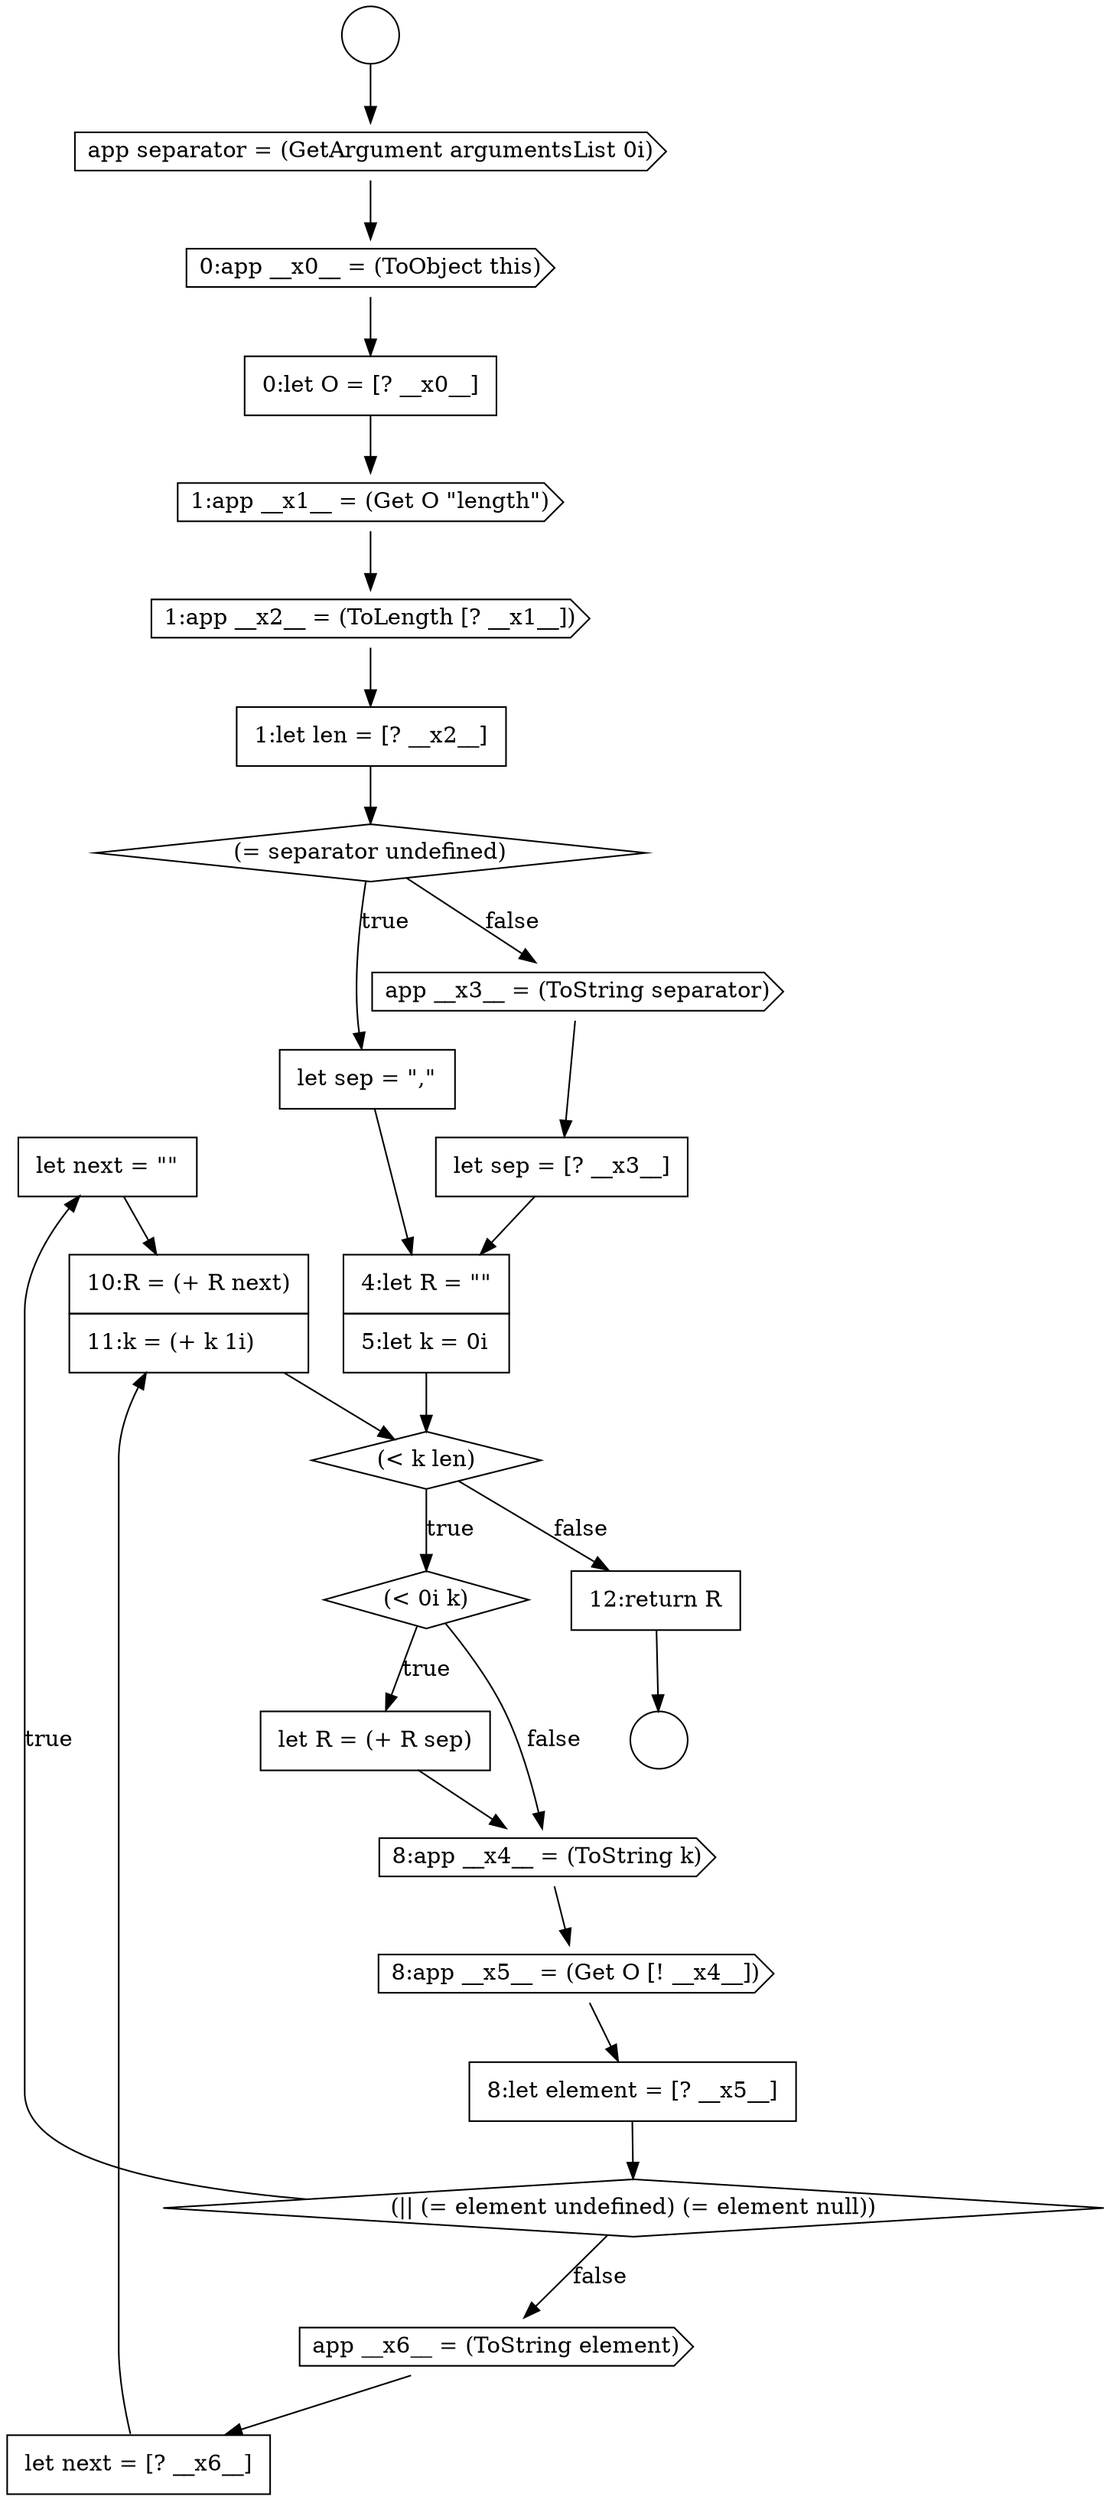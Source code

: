 digraph {
  node15170 [shape=none, margin=0, label=<<font color="black">
    <table border="0" cellborder="1" cellspacing="0" cellpadding="10">
      <tr><td align="left">let next = &quot;&quot;</td></tr>
    </table>
  </font>> color="black" fillcolor="white" style=filled]
  node15153 [shape=cds, label=<<font color="black">0:app __x0__ = (ToObject this)</font>> color="black" fillcolor="white" style=filled]
  node15158 [shape=diamond, label=<<font color="black">(= separator undefined)</font>> color="black" fillcolor="white" style=filled]
  node15171 [shape=cds, label=<<font color="black">app __x6__ = (ToString element)</font>> color="black" fillcolor="white" style=filled]
  node15150 [shape=circle label=" " color="black" fillcolor="white" style=filled]
  node15165 [shape=none, margin=0, label=<<font color="black">
    <table border="0" cellborder="1" cellspacing="0" cellpadding="10">
      <tr><td align="left">let R = (+ R sep)</td></tr>
    </table>
  </font>> color="black" fillcolor="white" style=filled]
  node15169 [shape=diamond, label=<<font color="black">(|| (= element undefined) (= element null))</font>> color="black" fillcolor="white" style=filled]
  node15174 [shape=none, margin=0, label=<<font color="black">
    <table border="0" cellborder="1" cellspacing="0" cellpadding="10">
      <tr><td align="left">12:return R</td></tr>
    </table>
  </font>> color="black" fillcolor="white" style=filled]
  node15151 [shape=circle label=" " color="black" fillcolor="white" style=filled]
  node15160 [shape=cds, label=<<font color="black">app __x3__ = (ToString separator)</font>> color="black" fillcolor="white" style=filled]
  node15155 [shape=cds, label=<<font color="black">1:app __x1__ = (Get O &quot;length&quot;)</font>> color="black" fillcolor="white" style=filled]
  node15173 [shape=none, margin=0, label=<<font color="black">
    <table border="0" cellborder="1" cellspacing="0" cellpadding="10">
      <tr><td align="left">10:R = (+ R next)</td></tr>
      <tr><td align="left">11:k = (+ k 1i)</td></tr>
    </table>
  </font>> color="black" fillcolor="white" style=filled]
  node15152 [shape=cds, label=<<font color="black">app separator = (GetArgument argumentsList 0i)</font>> color="black" fillcolor="white" style=filled]
  node15163 [shape=diamond, label=<<font color="black">(&lt; k len)</font>> color="black" fillcolor="white" style=filled]
  node15172 [shape=none, margin=0, label=<<font color="black">
    <table border="0" cellborder="1" cellspacing="0" cellpadding="10">
      <tr><td align="left">let next = [? __x6__]</td></tr>
    </table>
  </font>> color="black" fillcolor="white" style=filled]
  node15161 [shape=none, margin=0, label=<<font color="black">
    <table border="0" cellborder="1" cellspacing="0" cellpadding="10">
      <tr><td align="left">let sep = [? __x3__]</td></tr>
    </table>
  </font>> color="black" fillcolor="white" style=filled]
  node15167 [shape=cds, label=<<font color="black">8:app __x5__ = (Get O [! __x4__])</font>> color="black" fillcolor="white" style=filled]
  node15156 [shape=cds, label=<<font color="black">1:app __x2__ = (ToLength [? __x1__])</font>> color="black" fillcolor="white" style=filled]
  node15157 [shape=none, margin=0, label=<<font color="black">
    <table border="0" cellborder="1" cellspacing="0" cellpadding="10">
      <tr><td align="left">1:let len = [? __x2__]</td></tr>
    </table>
  </font>> color="black" fillcolor="white" style=filled]
  node15168 [shape=none, margin=0, label=<<font color="black">
    <table border="0" cellborder="1" cellspacing="0" cellpadding="10">
      <tr><td align="left">8:let element = [? __x5__]</td></tr>
    </table>
  </font>> color="black" fillcolor="white" style=filled]
  node15162 [shape=none, margin=0, label=<<font color="black">
    <table border="0" cellborder="1" cellspacing="0" cellpadding="10">
      <tr><td align="left">4:let R = &quot;&quot;</td></tr>
      <tr><td align="left">5:let k = 0i</td></tr>
    </table>
  </font>> color="black" fillcolor="white" style=filled]
  node15154 [shape=none, margin=0, label=<<font color="black">
    <table border="0" cellborder="1" cellspacing="0" cellpadding="10">
      <tr><td align="left">0:let O = [? __x0__]</td></tr>
    </table>
  </font>> color="black" fillcolor="white" style=filled]
  node15159 [shape=none, margin=0, label=<<font color="black">
    <table border="0" cellborder="1" cellspacing="0" cellpadding="10">
      <tr><td align="left">let sep = &quot;,&quot;</td></tr>
    </table>
  </font>> color="black" fillcolor="white" style=filled]
  node15164 [shape=diamond, label=<<font color="black">(&lt; 0i k)</font>> color="black" fillcolor="white" style=filled]
  node15166 [shape=cds, label=<<font color="black">8:app __x4__ = (ToString k)</font>> color="black" fillcolor="white" style=filled]
  node15157 -> node15158 [ color="black"]
  node15172 -> node15173 [ color="black"]
  node15162 -> node15163 [ color="black"]
  node15153 -> node15154 [ color="black"]
  node15170 -> node15173 [ color="black"]
  node15154 -> node15155 [ color="black"]
  node15166 -> node15167 [ color="black"]
  node15158 -> node15159 [label=<<font color="black">true</font>> color="black"]
  node15158 -> node15160 [label=<<font color="black">false</font>> color="black"]
  node15163 -> node15164 [label=<<font color="black">true</font>> color="black"]
  node15163 -> node15174 [label=<<font color="black">false</font>> color="black"]
  node15160 -> node15161 [ color="black"]
  node15168 -> node15169 [ color="black"]
  node15173 -> node15163 [ color="black"]
  node15164 -> node15165 [label=<<font color="black">true</font>> color="black"]
  node15164 -> node15166 [label=<<font color="black">false</font>> color="black"]
  node15171 -> node15172 [ color="black"]
  node15169 -> node15170 [label=<<font color="black">true</font>> color="black"]
  node15169 -> node15171 [label=<<font color="black">false</font>> color="black"]
  node15152 -> node15153 [ color="black"]
  node15155 -> node15156 [ color="black"]
  node15174 -> node15151 [ color="black"]
  node15156 -> node15157 [ color="black"]
  node15159 -> node15162 [ color="black"]
  node15161 -> node15162 [ color="black"]
  node15167 -> node15168 [ color="black"]
  node15150 -> node15152 [ color="black"]
  node15165 -> node15166 [ color="black"]
}
